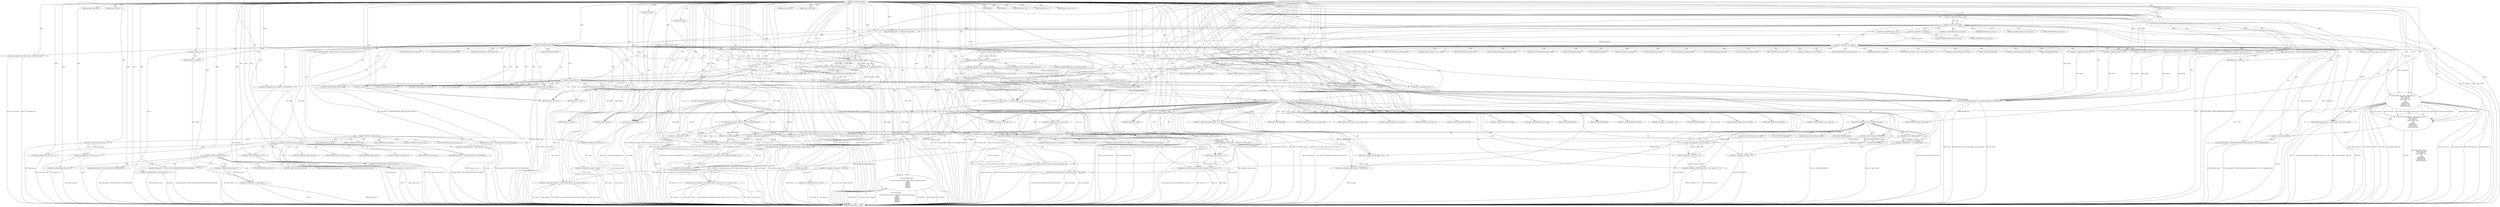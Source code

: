 digraph hostapd_notif_assoc {  
"1000118" [label = "(METHOD,hostapd_notif_assoc)" ]
"1000632" [label = "(METHOD_RETURN,int __cdecl)" ]
"1000119" [label = "(PARAM,hostapd_data *hapd)" ]
"1000120" [label = "(PARAM,const u8 *addr)" ]
"1000121" [label = "(PARAM,const u8 *req_ies)" ]
"1000122" [label = "(PARAM,size_t req_ies_len)" ]
"1000123" [label = "(PARAM,int reassoc)" ]
"1000142" [label = "(<operator>.assignment,hapda = hapd)" ]
"1000145" [label = "(<operator>.assignment,addra = addr)" ]
"1000148" [label = "(<operator>.assignment,req_iesa = req_ies)" ]
"1000151" [label = "(<operator>.assignment,req_ies_lena = req_ies_len)" ]
"1000154" [label = "(<operator>.assignment,reassoca = reassoc)" ]
"1000158" [label = "(<operator>.logicalNot,!addr)" ]
"1000161" [label = "(wpa_printf,wpa_printf(2, \"hostapd_notif_assoc: Skip event with no address\"))" ]
"1000164" [label = "(RETURN,return -1;,return -1;)" ]
"1000165" [label = "(<operator>.minus,-1)" ]
"1000167" [label = "(hostapd_logger,hostapd_logger(hapda, addra, 1u, 2, \"associated\"))" ]
"1000173" [label = "(ieee802_11_parse_elems,ieee802_11_parse_elems(req_iesa, req_ies_lena, &elems, 0))" ]
"1000184" [label = "(<operator>.assignment,ie = elems.wps_ie - 2)" ]
"1000186" [label = "(<operator>.subtraction,elems.wps_ie - 2)" ]
"1000191" [label = "(<operator>.assignment,ielen = elems.wps_ie_len + 2)" ]
"1000193" [label = "(<operator>.addition,elems.wps_ie_len + 2)" ]
"1000198" [label = "(wpa_printf,wpa_printf(2, \"STA included WPS IE in (Re)AssocReq\"))" ]
"1000207" [label = "(<operator>.assignment,ie = elems.rsn_ie - 2)" ]
"1000209" [label = "(<operator>.subtraction,elems.rsn_ie - 2)" ]
"1000214" [label = "(<operator>.assignment,ielen = elems.rsn_ie_len + 2)" ]
"1000216" [label = "(<operator>.addition,elems.rsn_ie_len + 2)" ]
"1000221" [label = "(wpa_printf,wpa_printf(2, \"STA included RSN IE in (Re)AssocReq\"))" ]
"1000230" [label = "(<operator>.assignment,ie = elems.wpa_ie - 2)" ]
"1000232" [label = "(<operator>.subtraction,elems.wpa_ie - 2)" ]
"1000237" [label = "(<operator>.assignment,ielen = elems.wpa_ie_len + 2)" ]
"1000239" [label = "(<operator>.addition,elems.wpa_ie_len + 2)" ]
"1000244" [label = "(wpa_printf,wpa_printf(2, \"STA included WPA IE in (Re)AssocReq\"))" ]
"1000249" [label = "(IDENTIFIER,L,)" ]
"1000250" [label = "(IDENTIFIER,L,)" ]
"1000251" [label = "(wpa_printf,wpa_printf(2, \"STA did not include WPS/RSN/WPA IE in (Re)AssocReq\"))" ]
"1000254" [label = "(<operator>.assignment,sta = ap_get_sta(hapda, addra))" ]
"1000256" [label = "(ap_get_sta,ap_get_sta(hapda, addra))" ]
"1000260" [label = "(IDENTIFIER,sta,if ( sta ))" ]
"1000262" [label = "(CFXTristimulus2lms,CFXTristimulus2lms(hapda, sta))" ]
"1000265" [label = "(accounting_sta_stop,accounting_sta_stop(hapda, sta))" ]
"1000268" [label = "(<operator>.assignment,sta->timeout_next = STA_NULLFUNC)" ]
"1000275" [label = "(<operator>.assignment,sta = ap_sta_add(hapda, addra))" ]
"1000277" [label = "(ap_sta_add,ap_sta_add(hapda, addra))" ]
"1000281" [label = "(<operator>.logicalNot,!sta)" ]
"1000284" [label = "(hostapd_drv_sta_disassoc,hostapd_drv_sta_disassoc(hapda, addra, 5))" ]
"1000288" [label = "(RETURN,return -1;,return -1;)" ]
"1000289" [label = "(<operator>.minus,-1)" ]
"1000291" [label = "(<operators>.assignmentAnd,sta->flags &= 0xFFFECFFF)" ]
"1000297" [label = "(wpa_printf,wpa_printf(\n      3,\n      \"STA %02x:%02x:%02x:%02x:%02x:%02x not allowed to connect\",\n      *addra,\n      addra[1],\n      addra[2],\n      addra[3],\n      addra[4],\n      addra[5]))" ]
"1000317" [label = "(<operator>.assignment,reason = 1)" ]
"1000321" [label = "(hostapd_drv_sta_disassoc,hostapd_drv_sta_disassoc(hapda, sta->addr, reason))" ]
"1000327" [label = "(ap_free_sta,ap_free_sta(hapda, sta))" ]
"1000330" [label = "(RETURN,return -1;,return -1;)" ]
"1000331" [label = "(<operator>.minus,-1)" ]
"1000333" [label = "(mbo_ap_check_sta_assoc,mbo_ap_check_sta_assoc(hapda, sta, &elems))" ]
"1000338" [label = "(ap_copy_sta_supp_op_classes,ap_copy_sta_supp_op_classes(sta, elems.supp_op_classes, elems.supp_op_classes_len))" ]
"1000354" [label = "(<operator>.logicalOr,!ie || !ielen)" ]
"1000355" [label = "(<operator>.logicalNot,!ie)" ]
"1000357" [label = "(<operator>.logicalNot,!ielen)" ]
"1000360" [label = "(wpa_printf,wpa_printf(2, \"No WPA/RSN IE from STA\"))" ]
"1000363" [label = "(<operator>.assignment,reason = 13)" ]
"1000368" [label = "(<operator>.logicalNot,!sta->wpa_sm)" ]
"1000373" [label = "(<operator>.assignment,sta->wpa_sm = v5)" ]
"1000379" [label = "(<operator>.logicalNot,!sta->wpa_sm)" ]
"1000384" [label = "(wpa_printf,wpa_printf(5, \"Failed to initialize WPA state machine\"))" ]
"1000387" [label = "(RETURN,return -1;,return -1;)" ]
"1000388" [label = "(<operator>.minus,-1)" ]
"1000390" [label = "(<operator>.assignment,res = wpa_validate_wpa_ie(\n            hapda->wpa_auth,\n            sta->wpa_sm,\n            hapda->iface->freq,\n            ie,\n            ielen,\n            elems.mdie,\n            elems.mdie_len,\n            elems.owe_dh,\n            elems.owe_dh_len))" ]
"1000392" [label = "(wpa_validate_wpa_ie,wpa_validate_wpa_ie(\n            hapda->wpa_auth,\n            sta->wpa_sm,\n            hapda->iface->freq,\n            ie,\n            ielen,\n            elems.mdie,\n            elems.mdie_len,\n            elems.owe_dh,\n            elems.owe_dh_len))" ]
"1000419" [label = "(IDENTIFIER,res,if ( res ))" ]
"1000421" [label = "(wpa_printf,wpa_printf(2, \"WPA/RSN information element rejected? (res %u)\", (unsigned int)res))" ]
"1000424" [label = "(<operator>.cast,(unsigned int)res)" ]
"1000427" [label = "(wpa_hexdump,wpa_hexdump(2, (const unsigned __int8 *)\"IE\", ie, ielen))" ]
"1000429" [label = "(<operator>.cast,(const unsigned __int8 *)\"IE\")" ]
"1000435" [label = "(IDENTIFIER,res,switch ( res ))" ]
"1000438" [label = "(<operator>.assignment,reason = 18)" ]
"1000443" [label = "(<operator>.assignment,reason = 19)" ]
"1000448" [label = "(<operator>.assignment,reason = 20)" ]
"1000453" [label = "(<operator>.assignment,reason = 13)" ]
"1000458" [label = "(<operator>.assignment,reason = 24)" ]
"1000463" [label = "(<operator>.assignment,reason = 13)" ]
"1000469" [label = "(<operator>.logicalAnd,(sta->flags & 0x402) == 1026 && !sta->sa_query_timed_out && sta->sa_query_count > 0)" ]
"1000470" [label = "(<operator>.equals,(sta->flags & 0x402) == 1026)" ]
"1000471" [label = "(<operator>.and,sta->flags & 0x402)" ]
"1000477" [label = "(<operator>.logicalAnd,!sta->sa_query_timed_out && sta->sa_query_count > 0)" ]
"1000478" [label = "(<operator>.logicalNot,!sta->sa_query_timed_out)" ]
"1000482" [label = "(<operator>.greaterThan,sta->sa_query_count > 0)" ]
"1000487" [label = "(ap_check_sa_query_timeout,ap_check_sa_query_timeout(hapda, sta))" ]
"1000491" [label = "(<operator>.logicalAnd,(sta->flags & 0x402) == 1026 && !sta->sa_query_timed_out && sta->auth_alg != 2)" ]
"1000492" [label = "(<operator>.equals,(sta->flags & 0x402) == 1026)" ]
"1000493" [label = "(<operator>.and,sta->flags & 0x402)" ]
"1000499" [label = "(<operator>.logicalAnd,!sta->sa_query_timed_out && sta->auth_alg != 2)" ]
"1000500" [label = "(<operator>.logicalNot,!sta->sa_query_timed_out)" ]
"1000504" [label = "(<operator>.notEquals,sta->auth_alg != 2)" ]
"1000511" [label = "(<operator>.logicalNot,!sta->sa_query_count)" ]
"1000515" [label = "(xdr_ypbind_resptype_0,xdr_ypbind_resptype_0((XDR *)hapda, (ypbind_resptype *)sta))" ]
"1000516" [label = "(<operator>.cast,(XDR *)hapda)" ]
"1000519" [label = "(<operator>.cast,(ypbind_resptype *)sta)" ]
"1000522" [label = "(<operator>.assignment,reason_2 = hostapd_eid_assoc_comeback_time(hapda, sta, v11))" ]
"1000524" [label = "(hostapd_eid_assoc_comeback_time,hostapd_eid_assoc_comeback_time(hapda, sta, v11))" ]
"1000528" [label = "(hostapd_sta_assoc,hostapd_sta_assoc(hapda, addra, reassoca, 0x1Eu, v11, reason_2 - v11))" ]
"1000534" [label = "(<operator>.subtraction,reason_2 - v11)" ]
"1000537" [label = "(RETURN,return 0;,return 0;)" ]
"1000538" [label = "(LITERAL,0,return 0;)" ]
"1000540" [label = "(wpa_auth_uses_mfp,wpa_auth_uses_mfp(sta->wpa_sm))" ]
"1000545" [label = "(<operator>.assignment,v6 = sta)" ]
"1000548" [label = "(<operator>.assignment,v7 = sta->flags | 0x400)" ]
"1000550" [label = "(<operator>.or,sta->flags | 0x400)" ]
"1000557" [label = "(<operator>.assignment,v6 = sta)" ]
"1000560" [label = "(<operator>.assignment,v7 = sta->flags & 0xFFFFFBFF)" ]
"1000562" [label = "(<operator>.and,sta->flags & 0xFFFFFBFF)" ]
"1000567" [label = "(<operator>.assignment,v6->flags = v7)" ]
"1000572" [label = "(<operator>.assignment,LOBYTE(new_assoc) = (sta->flags & 2) == 0)" ]
"1000573" [label = "(LOBYTE,LOBYTE(new_assoc))" ]
"1000575" [label = "(<operator>.equals,(sta->flags & 2) == 0)" ]
"1000576" [label = "(<operator>.and,sta->flags & 2)" ]
"1000582" [label = "(<operator>.assignment,new_assoc = (unsigned __int8)new_assoc)" ]
"1000584" [label = "(<operator>.cast,(unsigned __int8)new_assoc)" ]
"1000587" [label = "(<operators>.assignmentOr,sta->flags |= 3u)" ]
"1000592" [label = "(<operators>.assignmentAnd,sta->flags &= 0xFFF7FFFF)" ]
"1000597" [label = "(hostapd_set_sta_flags,hostapd_set_sta_flags(hapda, sta))" ]
"1000601" [label = "(<operator>.logicalAnd,reassoca && sta->auth_alg == 2)" ]
"1000603" [label = "(<operator>.equals,sta->auth_alg == 2)" ]
"1000608" [label = "(wpa_auth_sm_event,wpa_auth_sm_event(sta->wpa_sm, WPA_ASSOC_FT))" ]
"1000614" [label = "(wpa_auth_sm_event,wpa_auth_sm_event(sta->wpa_sm, WPA_ASSOC))" ]
"1000619" [label = "(hostapd_new_assoc_sta,hostapd_new_assoc_sta(hapda, sta, new_assoc == 0))" ]
"1000622" [label = "(<operator>.equals,new_assoc == 0)" ]
"1000625" [label = "(ieee802_1x_notify_port_enabled,ieee802_1x_notify_port_enabled(sta->eapol_sm, 1))" ]
"1000630" [label = "(RETURN,return 0;,return 0;)" ]
"1000631" [label = "(LITERAL,0,return 0;)" ]
"1000176" [label = "(<operator>.addressOf,&elems)" ]
"1000180" [label = "(<operator>.fieldAccess,elems.wps_ie)" ]
"1000182" [label = "(FIELD_IDENTIFIER,wps_ie,wps_ie)" ]
"1000187" [label = "(<operator>.fieldAccess,elems.wps_ie)" ]
"1000189" [label = "(FIELD_IDENTIFIER,wps_ie,wps_ie)" ]
"1000194" [label = "(<operator>.fieldAccess,elems.wps_ie_len)" ]
"1000196" [label = "(FIELD_IDENTIFIER,wps_ie_len,wps_ie_len)" ]
"1000203" [label = "(<operator>.fieldAccess,elems.rsn_ie)" ]
"1000205" [label = "(FIELD_IDENTIFIER,rsn_ie,rsn_ie)" ]
"1000210" [label = "(<operator>.fieldAccess,elems.rsn_ie)" ]
"1000212" [label = "(FIELD_IDENTIFIER,rsn_ie,rsn_ie)" ]
"1000217" [label = "(<operator>.fieldAccess,elems.rsn_ie_len)" ]
"1000219" [label = "(FIELD_IDENTIFIER,rsn_ie_len,rsn_ie_len)" ]
"1000226" [label = "(<operator>.fieldAccess,elems.wpa_ie)" ]
"1000228" [label = "(FIELD_IDENTIFIER,wpa_ie,wpa_ie)" ]
"1000233" [label = "(<operator>.fieldAccess,elems.wpa_ie)" ]
"1000235" [label = "(FIELD_IDENTIFIER,wpa_ie,wpa_ie)" ]
"1000240" [label = "(<operator>.fieldAccess,elems.wpa_ie_len)" ]
"1000242" [label = "(FIELD_IDENTIFIER,wpa_ie_len,wpa_ie_len)" ]
"1000269" [label = "(<operator>.indirectFieldAccess,sta->timeout_next)" ]
"1000271" [label = "(FIELD_IDENTIFIER,timeout_next,timeout_next)" ]
"1000292" [label = "(<operator>.indirectFieldAccess,sta->flags)" ]
"1000294" [label = "(FIELD_IDENTIFIER,flags,flags)" ]
"1000300" [label = "(<operator>.indirection,*addra)" ]
"1000302" [label = "(<operator>.indirectIndexAccess,addra[1])" ]
"1000305" [label = "(<operator>.indirectIndexAccess,addra[2])" ]
"1000308" [label = "(<operator>.indirectIndexAccess,addra[3])" ]
"1000311" [label = "(<operator>.indirectIndexAccess,addra[4])" ]
"1000314" [label = "(<operator>.indirectIndexAccess,addra[5])" ]
"1000323" [label = "(<operator>.indirectFieldAccess,sta->addr)" ]
"1000325" [label = "(FIELD_IDENTIFIER,addr,addr)" ]
"1000347" [label = "(<operator>.indirectFieldAccess,hapda->conf->wpa)" ]
"1000369" [label = "(<operator>.indirectFieldAccess,sta->wpa_sm)" ]
"1000371" [label = "(FIELD_IDENTIFIER,wpa_sm,wpa_sm)" ]
"1000374" [label = "(<operator>.indirectFieldAccess,sta->wpa_sm)" ]
"1000376" [label = "(FIELD_IDENTIFIER,wpa_sm,wpa_sm)" ]
"1000380" [label = "(<operator>.indirectFieldAccess,sta->wpa_sm)" ]
"1000382" [label = "(FIELD_IDENTIFIER,wpa_sm,wpa_sm)" ]
"1000393" [label = "(<operator>.indirectFieldAccess,hapda->wpa_auth)" ]
"1000395" [label = "(FIELD_IDENTIFIER,wpa_auth,wpa_auth)" ]
"1000396" [label = "(<operator>.indirectFieldAccess,sta->wpa_sm)" ]
"1000398" [label = "(FIELD_IDENTIFIER,wpa_sm,wpa_sm)" ]
"1000399" [label = "(<operator>.indirectFieldAccess,hapda->iface->freq)" ]
"1000400" [label = "(<operator>.indirectFieldAccess,hapda->iface)" ]
"1000402" [label = "(FIELD_IDENTIFIER,iface,iface)" ]
"1000403" [label = "(FIELD_IDENTIFIER,freq,freq)" ]
"1000406" [label = "(<operator>.fieldAccess,elems.mdie)" ]
"1000408" [label = "(FIELD_IDENTIFIER,mdie,mdie)" ]
"1000409" [label = "(<operator>.fieldAccess,elems.mdie_len)" ]
"1000411" [label = "(FIELD_IDENTIFIER,mdie_len,mdie_len)" ]
"1000412" [label = "(<operator>.fieldAccess,elems.owe_dh)" ]
"1000414" [label = "(FIELD_IDENTIFIER,owe_dh,owe_dh)" ]
"1000415" [label = "(<operator>.fieldAccess,elems.owe_dh_len)" ]
"1000417" [label = "(FIELD_IDENTIFIER,owe_dh_len,owe_dh_len)" ]
"1000425" [label = "(UNKNOWN,unsigned int,unsigned int)" ]
"1000430" [label = "(UNKNOWN,const unsigned __int8 *,const unsigned __int8 *)" ]
"1000472" [label = "(<operator>.indirectFieldAccess,sta->flags)" ]
"1000474" [label = "(FIELD_IDENTIFIER,flags,flags)" ]
"1000479" [label = "(<operator>.indirectFieldAccess,sta->sa_query_timed_out)" ]
"1000481" [label = "(FIELD_IDENTIFIER,sa_query_timed_out,sa_query_timed_out)" ]
"1000483" [label = "(<operator>.indirectFieldAccess,sta->sa_query_count)" ]
"1000485" [label = "(FIELD_IDENTIFIER,sa_query_count,sa_query_count)" ]
"1000494" [label = "(<operator>.indirectFieldAccess,sta->flags)" ]
"1000496" [label = "(FIELD_IDENTIFIER,flags,flags)" ]
"1000501" [label = "(<operator>.indirectFieldAccess,sta->sa_query_timed_out)" ]
"1000503" [label = "(FIELD_IDENTIFIER,sa_query_timed_out,sa_query_timed_out)" ]
"1000505" [label = "(<operator>.indirectFieldAccess,sta->auth_alg)" ]
"1000507" [label = "(FIELD_IDENTIFIER,auth_alg,auth_alg)" ]
"1000512" [label = "(<operator>.indirectFieldAccess,sta->sa_query_count)" ]
"1000514" [label = "(FIELD_IDENTIFIER,sa_query_count,sa_query_count)" ]
"1000517" [label = "(UNKNOWN,XDR *,XDR *)" ]
"1000520" [label = "(UNKNOWN,ypbind_resptype *,ypbind_resptype *)" ]
"1000541" [label = "(<operator>.indirectFieldAccess,sta->wpa_sm)" ]
"1000543" [label = "(FIELD_IDENTIFIER,wpa_sm,wpa_sm)" ]
"1000551" [label = "(<operator>.indirectFieldAccess,sta->flags)" ]
"1000553" [label = "(FIELD_IDENTIFIER,flags,flags)" ]
"1000563" [label = "(<operator>.indirectFieldAccess,sta->flags)" ]
"1000565" [label = "(FIELD_IDENTIFIER,flags,flags)" ]
"1000568" [label = "(<operator>.indirectFieldAccess,v6->flags)" ]
"1000570" [label = "(FIELD_IDENTIFIER,flags,flags)" ]
"1000577" [label = "(<operator>.indirectFieldAccess,sta->flags)" ]
"1000579" [label = "(FIELD_IDENTIFIER,flags,flags)" ]
"1000585" [label = "(UNKNOWN,unsigned __int8,unsigned __int8)" ]
"1000588" [label = "(<operator>.indirectFieldAccess,sta->flags)" ]
"1000590" [label = "(FIELD_IDENTIFIER,flags,flags)" ]
"1000593" [label = "(<operator>.indirectFieldAccess,sta->flags)" ]
"1000595" [label = "(FIELD_IDENTIFIER,flags,flags)" ]
"1000604" [label = "(<operator>.indirectFieldAccess,sta->auth_alg)" ]
"1000606" [label = "(FIELD_IDENTIFIER,auth_alg,auth_alg)" ]
"1000609" [label = "(<operator>.indirectFieldAccess,sta->wpa_sm)" ]
"1000611" [label = "(FIELD_IDENTIFIER,wpa_sm,wpa_sm)" ]
"1000615" [label = "(<operator>.indirectFieldAccess,sta->wpa_sm)" ]
"1000617" [label = "(FIELD_IDENTIFIER,wpa_sm,wpa_sm)" ]
"1000626" [label = "(<operator>.indirectFieldAccess,sta->eapol_sm)" ]
"1000628" [label = "(FIELD_IDENTIFIER,eapol_sm,eapol_sm)" ]
  "1000528" -> "1000632"  [ label = "DDG: reason_2 - v11"] 
  "1000327" -> "1000632"  [ label = "DDG: ap_free_sta(hapda, sta)"] 
  "1000167" -> "1000632"  [ label = "DDG: hostapd_logger(hapda, addra, 1u, 2, \"associated\")"] 
  "1000528" -> "1000632"  [ label = "DDG: addra"] 
  "1000289" -> "1000632"  [ label = "DDG: -1"] 
  "1000142" -> "1000632"  [ label = "DDG: hapd"] 
  "1000161" -> "1000632"  [ label = "DDG: wpa_printf(2, \"hostapd_notif_assoc: Skip event with no address\")"] 
  "1000469" -> "1000632"  [ label = "DDG: (sta->flags & 0x402) == 1026 && !sta->sa_query_timed_out && sta->sa_query_count > 0"] 
  "1000142" -> "1000632"  [ label = "DDG: hapda"] 
  "1000469" -> "1000632"  [ label = "DDG: !sta->sa_query_timed_out && sta->sa_query_count > 0"] 
  "1000193" -> "1000632"  [ label = "DDG: elems.wps_ie_len"] 
  "1000528" -> "1000632"  [ label = "DDG: v11"] 
  "1000421" -> "1000632"  [ label = "DDG: (unsigned int)res"] 
  "1000614" -> "1000632"  [ label = "DDG: WPA_ASSOC"] 
  "1000614" -> "1000632"  [ label = "DDG: sta->wpa_sm"] 
  "1000567" -> "1000632"  [ label = "DDG: v7"] 
  "1000582" -> "1000632"  [ label = "DDG: (unsigned __int8)new_assoc"] 
  "1000522" -> "1000632"  [ label = "DDG: hostapd_eid_assoc_comeback_time(hapda, sta, v11)"] 
  "1000499" -> "1000632"  [ label = "DDG: !sta->sa_query_timed_out"] 
  "1000477" -> "1000632"  [ label = "DDG: !sta->sa_query_timed_out"] 
  "1000244" -> "1000632"  [ label = "DDG: wpa_printf(2, \"STA included WPA IE in (Re)AssocReq\")"] 
  "1000237" -> "1000632"  [ label = "DDG: elems.wpa_ie_len + 2"] 
  "1000511" -> "1000632"  [ label = "DDG: sta->sa_query_count"] 
  "1000515" -> "1000632"  [ label = "DDG: xdr_ypbind_resptype_0((XDR *)hapda, (ypbind_resptype *)sta)"] 
  "1000173" -> "1000632"  [ label = "DDG: req_iesa"] 
  "1000321" -> "1000632"  [ label = "DDG: hostapd_drv_sta_disassoc(hapda, sta->addr, reason)"] 
  "1000268" -> "1000632"  [ label = "DDG: sta->timeout_next"] 
  "1000232" -> "1000632"  [ label = "DDG: elems.wpa_ie"] 
  "1000601" -> "1000632"  [ label = "DDG: reassoca"] 
  "1000265" -> "1000632"  [ label = "DDG: accounting_sta_stop(hapda, sta)"] 
  "1000297" -> "1000632"  [ label = "DDG: addra[3]"] 
  "1000256" -> "1000632"  [ label = "DDG: addra"] 
  "1000392" -> "1000632"  [ label = "DDG: elems.owe_dh_len"] 
  "1000504" -> "1000632"  [ label = "DDG: sta->auth_alg"] 
  "1000333" -> "1000632"  [ label = "DDG: hapda"] 
  "1000540" -> "1000632"  [ label = "DDG: wpa_auth_uses_mfp(sta->wpa_sm)"] 
  "1000321" -> "1000632"  [ label = "DDG: sta->addr"] 
  "1000216" -> "1000632"  [ label = "DDG: elems.rsn_ie_len"] 
  "1000392" -> "1000632"  [ label = "DDG: hapda->wpa_auth"] 
  "1000390" -> "1000632"  [ label = "DDG: wpa_validate_wpa_ie(\n            hapda->wpa_auth,\n            sta->wpa_sm,\n            hapda->iface->freq,\n            ie,\n            ielen,\n            elems.mdie,\n            elems.mdie_len,\n            elems.owe_dh,\n            elems.owe_dh_len)"] 
  "1000427" -> "1000632"  [ label = "DDG: ielen"] 
  "1000572" -> "1000632"  [ label = "DDG: LOBYTE(new_assoc)"] 
  "1000597" -> "1000632"  [ label = "DDG: hostapd_set_sta_flags(hapda, sta)"] 
  "1000477" -> "1000632"  [ label = "DDG: sta->sa_query_count > 0"] 
  "1000221" -> "1000632"  [ label = "DDG: wpa_printf(2, \"STA included RSN IE in (Re)AssocReq\")"] 
  "1000392" -> "1000632"  [ label = "DDG: elems.mdie"] 
  "1000379" -> "1000632"  [ label = "DDG: sta->wpa_sm"] 
  "1000151" -> "1000632"  [ label = "DDG: req_ies_lena"] 
  "1000254" -> "1000632"  [ label = "DDG: ap_get_sta(hapda, addra)"] 
  "1000482" -> "1000632"  [ label = "DDG: sta->sa_query_count"] 
  "1000354" -> "1000632"  [ label = "DDG: !ie"] 
  "1000355" -> "1000632"  [ label = "DDG: ie"] 
  "1000268" -> "1000632"  [ label = "DDG: STA_NULLFUNC"] 
  "1000384" -> "1000632"  [ label = "DDG: wpa_printf(5, \"Failed to initialize WPA state machine\")"] 
  "1000545" -> "1000632"  [ label = "DDG: v6"] 
  "1000500" -> "1000632"  [ label = "DDG: sta->sa_query_timed_out"] 
  "1000390" -> "1000632"  [ label = "DDG: res"] 
  "1000619" -> "1000632"  [ label = "DDG: hostapd_new_assoc_sta(hapda, sta, new_assoc == 0)"] 
  "1000487" -> "1000632"  [ label = "DDG: ap_check_sa_query_timeout(hapda, sta)"] 
  "1000151" -> "1000632"  [ label = "DDG: req_ies_len"] 
  "1000608" -> "1000632"  [ label = "DDG: wpa_auth_sm_event(sta->wpa_sm, WPA_ASSOC_FT)"] 
  "1000297" -> "1000632"  [ label = "DDG: addra[1]"] 
  "1000557" -> "1000632"  [ label = "DDG: v6"] 
  "1000291" -> "1000632"  [ label = "DDG: sta->flags"] 
  "1000424" -> "1000632"  [ label = "DDG: res"] 
  "1000148" -> "1000632"  [ label = "DDG: req_ies"] 
  "1000625" -> "1000632"  [ label = "DDG: ieee802_1x_notify_port_enabled(sta->eapol_sm, 1)"] 
  "1000148" -> "1000632"  [ label = "DDG: req_iesa"] 
  "1000601" -> "1000632"  [ label = "DDG: sta->auth_alg == 2"] 
  "1000575" -> "1000632"  [ label = "DDG: sta->flags & 2"] 
  "1000154" -> "1000632"  [ label = "DDG: reassoca"] 
  "1000281" -> "1000632"  [ label = "DDG: sta"] 
  "1000158" -> "1000632"  [ label = "DDG: !addr"] 
  "1000625" -> "1000632"  [ label = "DDG: sta->eapol_sm"] 
  "1000528" -> "1000632"  [ label = "DDG: hostapd_sta_assoc(hapda, addra, reassoca, 0x1Eu, v11, reason_2 - v11)"] 
  "1000214" -> "1000632"  [ label = "DDG: ielen"] 
  "1000275" -> "1000632"  [ label = "DDG: ap_sta_add(hapda, addra)"] 
  "1000524" -> "1000632"  [ label = "DDG: sta"] 
  "1000601" -> "1000632"  [ label = "DDG: reassoca && sta->auth_alg == 2"] 
  "1000560" -> "1000632"  [ label = "DDG: sta->flags & 0xFFFFFBFF"] 
  "1000158" -> "1000632"  [ label = "DDG: addr"] 
  "1000230" -> "1000632"  [ label = "DDG: elems.wpa_ie - 2"] 
  "1000184" -> "1000632"  [ label = "DDG: ie"] 
  "1000515" -> "1000632"  [ label = "DDG: (XDR *)hapda"] 
  "1000191" -> "1000632"  [ label = "DDG: elems.wps_ie_len + 2"] 
  "1000277" -> "1000632"  [ label = "DDG: addra"] 
  "1000572" -> "1000632"  [ label = "DDG: (sta->flags & 2) == 0"] 
  "1000297" -> "1000632"  [ label = "DDG: addra[5]"] 
  "1000608" -> "1000632"  [ label = "DDG: WPA_ASSOC_FT"] 
  "1000379" -> "1000632"  [ label = "DDG: !sta->wpa_sm"] 
  "1000491" -> "1000632"  [ label = "DDG: !sta->sa_query_timed_out && sta->auth_alg != 2"] 
  "1000338" -> "1000632"  [ label = "DDG: elems.supp_op_classes_len"] 
  "1000491" -> "1000632"  [ label = "DDG: (sta->flags & 0x402) == 1026"] 
  "1000284" -> "1000632"  [ label = "DDG: addra"] 
  "1000592" -> "1000632"  [ label = "DDG: sta->flags"] 
  "1000198" -> "1000632"  [ label = "DDG: wpa_printf(2, \"STA included WPS IE in (Re)AssocReq\")"] 
  "1000230" -> "1000632"  [ label = "DDG: ie"] 
  "1000297" -> "1000632"  [ label = "DDG: addra[4]"] 
  "1000534" -> "1000632"  [ label = "DDG: reason_2"] 
  "1000207" -> "1000632"  [ label = "DDG: elems.rsn_ie - 2"] 
  "1000207" -> "1000632"  [ label = "DDG: ie"] 
  "1000281" -> "1000632"  [ label = "DDG: !sta"] 
  "1000388" -> "1000632"  [ label = "DDG: -1"] 
  "1000515" -> "1000632"  [ label = "DDG: (ypbind_resptype *)sta"] 
  "1000392" -> "1000632"  [ label = "DDG: ie"] 
  "1000478" -> "1000632"  [ label = "DDG: sta->sa_query_timed_out"] 
  "1000491" -> "1000632"  [ label = "DDG: (sta->flags & 0x402) == 1026 && !sta->sa_query_timed_out && sta->auth_alg != 2"] 
  "1000191" -> "1000632"  [ label = "DDG: ielen"] 
  "1000499" -> "1000632"  [ label = "DDG: sta->auth_alg != 2"] 
  "1000567" -> "1000632"  [ label = "DDG: v6->flags"] 
  "1000154" -> "1000632"  [ label = "DDG: reassoc"] 
  "1000528" -> "1000632"  [ label = "DDG: hapda"] 
  "1000327" -> "1000632"  [ label = "DDG: hapda"] 
  "1000333" -> "1000632"  [ label = "DDG: &elems"] 
  "1000622" -> "1000632"  [ label = "DDG: new_assoc"] 
  "1000297" -> "1000632"  [ label = "DDG: *addra"] 
  "1000619" -> "1000632"  [ label = "DDG: new_assoc == 0"] 
  "1000619" -> "1000632"  [ label = "DDG: sta"] 
  "1000186" -> "1000632"  [ label = "DDG: elems.wps_ie"] 
  "1000327" -> "1000632"  [ label = "DDG: sta"] 
  "1000373" -> "1000632"  [ label = "DDG: v5"] 
  "1000173" -> "1000632"  [ label = "DDG: &elems"] 
  "1000427" -> "1000632"  [ label = "DDG: ie"] 
  "1000392" -> "1000632"  [ label = "DDG: sta->wpa_sm"] 
  "1000614" -> "1000632"  [ label = "DDG: wpa_auth_sm_event(sta->wpa_sm, WPA_ASSOC)"] 
  "1000338" -> "1000632"  [ label = "DDG: sta"] 
  "1000493" -> "1000632"  [ label = "DDG: sta->flags"] 
  "1000492" -> "1000632"  [ label = "DDG: sta->flags & 0x402"] 
  "1000354" -> "1000632"  [ label = "DDG: !ie || !ielen"] 
  "1000392" -> "1000632"  [ label = "DDG: elems.mdie_len"] 
  "1000392" -> "1000632"  [ label = "DDG: elems.owe_dh"] 
  "1000214" -> "1000632"  [ label = "DDG: elems.rsn_ie_len + 2"] 
  "1000354" -> "1000632"  [ label = "DDG: !ielen"] 
  "1000209" -> "1000632"  [ label = "DDG: elems.rsn_ie"] 
  "1000284" -> "1000632"  [ label = "DDG: hostapd_drv_sta_disassoc(hapda, addra, 5)"] 
  "1000237" -> "1000632"  [ label = "DDG: ielen"] 
  "1000297" -> "1000632"  [ label = "DDG: addra[2]"] 
  "1000173" -> "1000632"  [ label = "DDG: ieee802_11_parse_elems(req_iesa, req_ies_lena, &elems, 0)"] 
  "1000511" -> "1000632"  [ label = "DDG: !sta->sa_query_count"] 
  "1000392" -> "1000632"  [ label = "DDG: ielen"] 
  "1000392" -> "1000632"  [ label = "DDG: hapda->iface->freq"] 
  "1000338" -> "1000632"  [ label = "DDG: elems.supp_op_classes"] 
  "1000421" -> "1000632"  [ label = "DDG: wpa_printf(2, \"WPA/RSN information element rejected? (res %u)\", (unsigned int)res)"] 
  "1000603" -> "1000632"  [ label = "DDG: sta->auth_alg"] 
  "1000528" -> "1000632"  [ label = "DDG: reassoca"] 
  "1000608" -> "1000632"  [ label = "DDG: sta->wpa_sm"] 
  "1000321" -> "1000632"  [ label = "DDG: reason"] 
  "1000297" -> "1000632"  [ label = "DDG: wpa_printf(\n      3,\n      \"STA %02x:%02x:%02x:%02x:%02x:%02x not allowed to connect\",\n      *addra,\n      addra[1],\n      addra[2],\n      addra[3],\n      addra[4],\n      addra[5])"] 
  "1000173" -> "1000632"  [ label = "DDG: req_ies_lena"] 
  "1000262" -> "1000632"  [ label = "DDG: CFXTristimulus2lms(hapda, sta)"] 
  "1000145" -> "1000632"  [ label = "DDG: addra"] 
  "1000239" -> "1000632"  [ label = "DDG: elems.wpa_ie_len"] 
  "1000338" -> "1000632"  [ label = "DDG: ap_copy_sta_supp_op_classes(sta, elems.supp_op_classes, elems.supp_op_classes_len)"] 
  "1000123" -> "1000632"  [ label = "DDG: reassoc"] 
  "1000165" -> "1000632"  [ label = "DDG: -1"] 
  "1000284" -> "1000632"  [ label = "DDG: hapda"] 
  "1000184" -> "1000632"  [ label = "DDG: elems.wps_ie - 2"] 
  "1000357" -> "1000632"  [ label = "DDG: ielen"] 
  "1000427" -> "1000632"  [ label = "DDG: wpa_hexdump(2, (const unsigned __int8 *)\"IE\", ie, ielen)"] 
  "1000619" -> "1000632"  [ label = "DDG: hapda"] 
  "1000427" -> "1000632"  [ label = "DDG: (const unsigned __int8 *)\"IE\""] 
  "1000251" -> "1000632"  [ label = "DDG: wpa_printf(2, \"STA did not include WPS/RSN/WPA IE in (Re)AssocReq\")"] 
  "1000548" -> "1000632"  [ label = "DDG: sta->flags | 0x400"] 
  "1000333" -> "1000632"  [ label = "DDG: mbo_ap_check_sta_assoc(hapda, sta, &elems)"] 
  "1000360" -> "1000632"  [ label = "DDG: wpa_printf(2, \"No WPA/RSN IE from STA\")"] 
  "1000331" -> "1000632"  [ label = "DDG: -1"] 
  "1000537" -> "1000632"  [ label = "DDG: <RET>"] 
  "1000288" -> "1000632"  [ label = "DDG: <RET>"] 
  "1000630" -> "1000632"  [ label = "DDG: <RET>"] 
  "1000387" -> "1000632"  [ label = "DDG: <RET>"] 
  "1000330" -> "1000632"  [ label = "DDG: <RET>"] 
  "1000164" -> "1000632"  [ label = "DDG: <RET>"] 
  "1000118" -> "1000119"  [ label = "DDG: "] 
  "1000118" -> "1000120"  [ label = "DDG: "] 
  "1000118" -> "1000121"  [ label = "DDG: "] 
  "1000118" -> "1000122"  [ label = "DDG: "] 
  "1000118" -> "1000123"  [ label = "DDG: "] 
  "1000118" -> "1000142"  [ label = "DDG: "] 
  "1000118" -> "1000145"  [ label = "DDG: "] 
  "1000118" -> "1000148"  [ label = "DDG: "] 
  "1000118" -> "1000151"  [ label = "DDG: "] 
  "1000123" -> "1000154"  [ label = "DDG: reassoc"] 
  "1000118" -> "1000154"  [ label = "DDG: "] 
  "1000118" -> "1000158"  [ label = "DDG: "] 
  "1000118" -> "1000161"  [ label = "DDG: "] 
  "1000165" -> "1000164"  [ label = "DDG: -1"] 
  "1000118" -> "1000165"  [ label = "DDG: "] 
  "1000142" -> "1000167"  [ label = "DDG: hapda"] 
  "1000118" -> "1000167"  [ label = "DDG: "] 
  "1000145" -> "1000167"  [ label = "DDG: addra"] 
  "1000148" -> "1000173"  [ label = "DDG: req_iesa"] 
  "1000118" -> "1000173"  [ label = "DDG: "] 
  "1000151" -> "1000173"  [ label = "DDG: req_ies_lena"] 
  "1000186" -> "1000184"  [ label = "DDG: elems.wps_ie"] 
  "1000186" -> "1000184"  [ label = "DDG: 2"] 
  "1000118" -> "1000184"  [ label = "DDG: "] 
  "1000118" -> "1000186"  [ label = "DDG: "] 
  "1000118" -> "1000191"  [ label = "DDG: "] 
  "1000118" -> "1000193"  [ label = "DDG: "] 
  "1000118" -> "1000198"  [ label = "DDG: "] 
  "1000209" -> "1000207"  [ label = "DDG: elems.rsn_ie"] 
  "1000209" -> "1000207"  [ label = "DDG: 2"] 
  "1000118" -> "1000207"  [ label = "DDG: "] 
  "1000118" -> "1000209"  [ label = "DDG: "] 
  "1000118" -> "1000214"  [ label = "DDG: "] 
  "1000118" -> "1000216"  [ label = "DDG: "] 
  "1000118" -> "1000221"  [ label = "DDG: "] 
  "1000232" -> "1000230"  [ label = "DDG: elems.wpa_ie"] 
  "1000232" -> "1000230"  [ label = "DDG: 2"] 
  "1000118" -> "1000230"  [ label = "DDG: "] 
  "1000118" -> "1000232"  [ label = "DDG: "] 
  "1000118" -> "1000237"  [ label = "DDG: "] 
  "1000118" -> "1000239"  [ label = "DDG: "] 
  "1000118" -> "1000244"  [ label = "DDG: "] 
  "1000118" -> "1000249"  [ label = "DDG: "] 
  "1000118" -> "1000250"  [ label = "DDG: "] 
  "1000118" -> "1000251"  [ label = "DDG: "] 
  "1000256" -> "1000254"  [ label = "DDG: hapda"] 
  "1000256" -> "1000254"  [ label = "DDG: addra"] 
  "1000118" -> "1000254"  [ label = "DDG: "] 
  "1000167" -> "1000256"  [ label = "DDG: hapda"] 
  "1000118" -> "1000256"  [ label = "DDG: "] 
  "1000167" -> "1000256"  [ label = "DDG: addra"] 
  "1000118" -> "1000260"  [ label = "DDG: "] 
  "1000256" -> "1000262"  [ label = "DDG: hapda"] 
  "1000118" -> "1000262"  [ label = "DDG: "] 
  "1000254" -> "1000262"  [ label = "DDG: sta"] 
  "1000262" -> "1000265"  [ label = "DDG: hapda"] 
  "1000118" -> "1000265"  [ label = "DDG: "] 
  "1000262" -> "1000265"  [ label = "DDG: sta"] 
  "1000118" -> "1000268"  [ label = "DDG: "] 
  "1000277" -> "1000275"  [ label = "DDG: hapda"] 
  "1000277" -> "1000275"  [ label = "DDG: addra"] 
  "1000118" -> "1000275"  [ label = "DDG: "] 
  "1000256" -> "1000277"  [ label = "DDG: hapda"] 
  "1000118" -> "1000277"  [ label = "DDG: "] 
  "1000256" -> "1000277"  [ label = "DDG: addra"] 
  "1000275" -> "1000281"  [ label = "DDG: sta"] 
  "1000118" -> "1000281"  [ label = "DDG: "] 
  "1000277" -> "1000284"  [ label = "DDG: hapda"] 
  "1000118" -> "1000284"  [ label = "DDG: "] 
  "1000277" -> "1000284"  [ label = "DDG: addra"] 
  "1000289" -> "1000288"  [ label = "DDG: -1"] 
  "1000118" -> "1000289"  [ label = "DDG: "] 
  "1000118" -> "1000291"  [ label = "DDG: "] 
  "1000118" -> "1000297"  [ label = "DDG: "] 
  "1000256" -> "1000297"  [ label = "DDG: addra"] 
  "1000277" -> "1000297"  [ label = "DDG: addra"] 
  "1000118" -> "1000317"  [ label = "DDG: "] 
  "1000333" -> "1000321"  [ label = "DDG: hapda"] 
  "1000265" -> "1000321"  [ label = "DDG: hapda"] 
  "1000277" -> "1000321"  [ label = "DDG: hapda"] 
  "1000118" -> "1000321"  [ label = "DDG: "] 
  "1000463" -> "1000321"  [ label = "DDG: reason"] 
  "1000443" -> "1000321"  [ label = "DDG: reason"] 
  "1000438" -> "1000321"  [ label = "DDG: reason"] 
  "1000363" -> "1000321"  [ label = "DDG: reason"] 
  "1000453" -> "1000321"  [ label = "DDG: reason"] 
  "1000448" -> "1000321"  [ label = "DDG: reason"] 
  "1000458" -> "1000321"  [ label = "DDG: reason"] 
  "1000317" -> "1000321"  [ label = "DDG: reason"] 
  "1000321" -> "1000327"  [ label = "DDG: hapda"] 
  "1000118" -> "1000327"  [ label = "DDG: "] 
  "1000265" -> "1000327"  [ label = "DDG: sta"] 
  "1000281" -> "1000327"  [ label = "DDG: sta"] 
  "1000338" -> "1000327"  [ label = "DDG: sta"] 
  "1000331" -> "1000330"  [ label = "DDG: -1"] 
  "1000118" -> "1000331"  [ label = "DDG: "] 
  "1000118" -> "1000333"  [ label = "DDG: "] 
  "1000333" -> "1000338"  [ label = "DDG: sta"] 
  "1000118" -> "1000338"  [ label = "DDG: "] 
  "1000355" -> "1000354"  [ label = "DDG: ie"] 
  "1000118" -> "1000355"  [ label = "DDG: "] 
  "1000357" -> "1000354"  [ label = "DDG: ielen"] 
  "1000118" -> "1000357"  [ label = "DDG: "] 
  "1000118" -> "1000360"  [ label = "DDG: "] 
  "1000118" -> "1000363"  [ label = "DDG: "] 
  "1000118" -> "1000373"  [ label = "DDG: "] 
  "1000373" -> "1000379"  [ label = "DDG: sta->wpa_sm"] 
  "1000368" -> "1000379"  [ label = "DDG: sta->wpa_sm"] 
  "1000118" -> "1000384"  [ label = "DDG: "] 
  "1000388" -> "1000387"  [ label = "DDG: -1"] 
  "1000118" -> "1000388"  [ label = "DDG: "] 
  "1000392" -> "1000390"  [ label = "DDG: ielen"] 
  "1000392" -> "1000390"  [ label = "DDG: elems.mdie_len"] 
  "1000392" -> "1000390"  [ label = "DDG: sta->wpa_sm"] 
  "1000392" -> "1000390"  [ label = "DDG: elems.mdie"] 
  "1000392" -> "1000390"  [ label = "DDG: hapda->wpa_auth"] 
  "1000392" -> "1000390"  [ label = "DDG: hapda->iface->freq"] 
  "1000392" -> "1000390"  [ label = "DDG: elems.owe_dh"] 
  "1000392" -> "1000390"  [ label = "DDG: elems.owe_dh_len"] 
  "1000392" -> "1000390"  [ label = "DDG: ie"] 
  "1000118" -> "1000390"  [ label = "DDG: "] 
  "1000379" -> "1000392"  [ label = "DDG: sta->wpa_sm"] 
  "1000355" -> "1000392"  [ label = "DDG: ie"] 
  "1000118" -> "1000392"  [ label = "DDG: "] 
  "1000357" -> "1000392"  [ label = "DDG: ielen"] 
  "1000118" -> "1000419"  [ label = "DDG: "] 
  "1000118" -> "1000421"  [ label = "DDG: "] 
  "1000424" -> "1000421"  [ label = "DDG: res"] 
  "1000390" -> "1000424"  [ label = "DDG: res"] 
  "1000118" -> "1000424"  [ label = "DDG: "] 
  "1000118" -> "1000427"  [ label = "DDG: "] 
  "1000429" -> "1000427"  [ label = "DDG: \"IE\""] 
  "1000118" -> "1000429"  [ label = "DDG: "] 
  "1000392" -> "1000427"  [ label = "DDG: ie"] 
  "1000392" -> "1000427"  [ label = "DDG: ielen"] 
  "1000118" -> "1000435"  [ label = "DDG: "] 
  "1000118" -> "1000438"  [ label = "DDG: "] 
  "1000118" -> "1000443"  [ label = "DDG: "] 
  "1000118" -> "1000448"  [ label = "DDG: "] 
  "1000118" -> "1000453"  [ label = "DDG: "] 
  "1000118" -> "1000458"  [ label = "DDG: "] 
  "1000118" -> "1000463"  [ label = "DDG: "] 
  "1000470" -> "1000469"  [ label = "DDG: sta->flags & 0x402"] 
  "1000470" -> "1000469"  [ label = "DDG: 1026"] 
  "1000471" -> "1000470"  [ label = "DDG: sta->flags"] 
  "1000471" -> "1000470"  [ label = "DDG: 0x402"] 
  "1000118" -> "1000471"  [ label = "DDG: "] 
  "1000118" -> "1000470"  [ label = "DDG: "] 
  "1000477" -> "1000469"  [ label = "DDG: !sta->sa_query_timed_out"] 
  "1000477" -> "1000469"  [ label = "DDG: sta->sa_query_count > 0"] 
  "1000478" -> "1000477"  [ label = "DDG: sta->sa_query_timed_out"] 
  "1000482" -> "1000477"  [ label = "DDG: sta->sa_query_count"] 
  "1000482" -> "1000477"  [ label = "DDG: 0"] 
  "1000118" -> "1000482"  [ label = "DDG: "] 
  "1000333" -> "1000487"  [ label = "DDG: hapda"] 
  "1000118" -> "1000487"  [ label = "DDG: "] 
  "1000338" -> "1000487"  [ label = "DDG: sta"] 
  "1000492" -> "1000491"  [ label = "DDG: sta->flags & 0x402"] 
  "1000492" -> "1000491"  [ label = "DDG: 1026"] 
  "1000493" -> "1000492"  [ label = "DDG: sta->flags"] 
  "1000493" -> "1000492"  [ label = "DDG: 0x402"] 
  "1000471" -> "1000493"  [ label = "DDG: sta->flags"] 
  "1000118" -> "1000493"  [ label = "DDG: "] 
  "1000118" -> "1000492"  [ label = "DDG: "] 
  "1000499" -> "1000491"  [ label = "DDG: !sta->sa_query_timed_out"] 
  "1000499" -> "1000491"  [ label = "DDG: sta->auth_alg != 2"] 
  "1000500" -> "1000499"  [ label = "DDG: sta->sa_query_timed_out"] 
  "1000478" -> "1000500"  [ label = "DDG: sta->sa_query_timed_out"] 
  "1000504" -> "1000499"  [ label = "DDG: sta->auth_alg"] 
  "1000504" -> "1000499"  [ label = "DDG: 2"] 
  "1000118" -> "1000504"  [ label = "DDG: "] 
  "1000482" -> "1000511"  [ label = "DDG: sta->sa_query_count"] 
  "1000516" -> "1000515"  [ label = "DDG: hapda"] 
  "1000487" -> "1000516"  [ label = "DDG: hapda"] 
  "1000333" -> "1000516"  [ label = "DDG: hapda"] 
  "1000118" -> "1000516"  [ label = "DDG: "] 
  "1000519" -> "1000515"  [ label = "DDG: sta"] 
  "1000487" -> "1000519"  [ label = "DDG: sta"] 
  "1000338" -> "1000519"  [ label = "DDG: sta"] 
  "1000118" -> "1000519"  [ label = "DDG: "] 
  "1000524" -> "1000522"  [ label = "DDG: hapda"] 
  "1000524" -> "1000522"  [ label = "DDG: sta"] 
  "1000524" -> "1000522"  [ label = "DDG: v11"] 
  "1000118" -> "1000522"  [ label = "DDG: "] 
  "1000516" -> "1000524"  [ label = "DDG: hapda"] 
  "1000487" -> "1000524"  [ label = "DDG: hapda"] 
  "1000333" -> "1000524"  [ label = "DDG: hapda"] 
  "1000118" -> "1000524"  [ label = "DDG: "] 
  "1000487" -> "1000524"  [ label = "DDG: sta"] 
  "1000338" -> "1000524"  [ label = "DDG: sta"] 
  "1000519" -> "1000524"  [ label = "DDG: sta"] 
  "1000524" -> "1000528"  [ label = "DDG: hapda"] 
  "1000118" -> "1000528"  [ label = "DDG: "] 
  "1000534" -> "1000528"  [ label = "DDG: v11"] 
  "1000534" -> "1000528"  [ label = "DDG: reason_2"] 
  "1000522" -> "1000534"  [ label = "DDG: reason_2"] 
  "1000118" -> "1000534"  [ label = "DDG: "] 
  "1000524" -> "1000534"  [ label = "DDG: v11"] 
  "1000538" -> "1000537"  [ label = "DDG: 0"] 
  "1000118" -> "1000537"  [ label = "DDG: "] 
  "1000118" -> "1000538"  [ label = "DDG: "] 
  "1000392" -> "1000540"  [ label = "DDG: sta->wpa_sm"] 
  "1000487" -> "1000545"  [ label = "DDG: sta"] 
  "1000338" -> "1000545"  [ label = "DDG: sta"] 
  "1000118" -> "1000545"  [ label = "DDG: "] 
  "1000550" -> "1000548"  [ label = "DDG: sta->flags"] 
  "1000550" -> "1000548"  [ label = "DDG: 0x400"] 
  "1000118" -> "1000548"  [ label = "DDG: "] 
  "1000493" -> "1000550"  [ label = "DDG: sta->flags"] 
  "1000118" -> "1000550"  [ label = "DDG: "] 
  "1000487" -> "1000557"  [ label = "DDG: sta"] 
  "1000338" -> "1000557"  [ label = "DDG: sta"] 
  "1000118" -> "1000557"  [ label = "DDG: "] 
  "1000562" -> "1000560"  [ label = "DDG: sta->flags"] 
  "1000562" -> "1000560"  [ label = "DDG: 0xFFFFFBFF"] 
  "1000118" -> "1000560"  [ label = "DDG: "] 
  "1000493" -> "1000562"  [ label = "DDG: sta->flags"] 
  "1000118" -> "1000562"  [ label = "DDG: "] 
  "1000548" -> "1000567"  [ label = "DDG: v7"] 
  "1000560" -> "1000567"  [ label = "DDG: v7"] 
  "1000118" -> "1000567"  [ label = "DDG: "] 
  "1000575" -> "1000572"  [ label = "DDG: sta->flags & 2"] 
  "1000575" -> "1000572"  [ label = "DDG: 0"] 
  "1000118" -> "1000573"  [ label = "DDG: "] 
  "1000576" -> "1000575"  [ label = "DDG: sta->flags"] 
  "1000576" -> "1000575"  [ label = "DDG: 2"] 
  "1000550" -> "1000576"  [ label = "DDG: sta->flags"] 
  "1000562" -> "1000576"  [ label = "DDG: sta->flags"] 
  "1000118" -> "1000576"  [ label = "DDG: "] 
  "1000118" -> "1000575"  [ label = "DDG: "] 
  "1000584" -> "1000582"  [ label = "DDG: new_assoc"] 
  "1000118" -> "1000582"  [ label = "DDG: "] 
  "1000573" -> "1000584"  [ label = "DDG: new_assoc"] 
  "1000118" -> "1000584"  [ label = "DDG: "] 
  "1000118" -> "1000587"  [ label = "DDG: "] 
  "1000576" -> "1000587"  [ label = "DDG: sta->flags"] 
  "1000118" -> "1000592"  [ label = "DDG: "] 
  "1000587" -> "1000592"  [ label = "DDG: sta->flags"] 
  "1000487" -> "1000597"  [ label = "DDG: hapda"] 
  "1000333" -> "1000597"  [ label = "DDG: hapda"] 
  "1000118" -> "1000597"  [ label = "DDG: "] 
  "1000338" -> "1000597"  [ label = "DDG: sta"] 
  "1000487" -> "1000597"  [ label = "DDG: sta"] 
  "1000118" -> "1000601"  [ label = "DDG: "] 
  "1000603" -> "1000601"  [ label = "DDG: sta->auth_alg"] 
  "1000603" -> "1000601"  [ label = "DDG: 2"] 
  "1000504" -> "1000603"  [ label = "DDG: sta->auth_alg"] 
  "1000118" -> "1000603"  [ label = "DDG: "] 
  "1000540" -> "1000608"  [ label = "DDG: sta->wpa_sm"] 
  "1000118" -> "1000608"  [ label = "DDG: "] 
  "1000540" -> "1000614"  [ label = "DDG: sta->wpa_sm"] 
  "1000118" -> "1000614"  [ label = "DDG: "] 
  "1000597" -> "1000619"  [ label = "DDG: hapda"] 
  "1000118" -> "1000619"  [ label = "DDG: "] 
  "1000597" -> "1000619"  [ label = "DDG: sta"] 
  "1000622" -> "1000619"  [ label = "DDG: new_assoc"] 
  "1000622" -> "1000619"  [ label = "DDG: 0"] 
  "1000582" -> "1000622"  [ label = "DDG: new_assoc"] 
  "1000118" -> "1000622"  [ label = "DDG: "] 
  "1000118" -> "1000625"  [ label = "DDG: "] 
  "1000631" -> "1000630"  [ label = "DDG: 0"] 
  "1000118" -> "1000630"  [ label = "DDG: "] 
  "1000118" -> "1000631"  [ label = "DDG: "] 
  "1000158" -> "1000176"  [ label = "CDG: "] 
  "1000158" -> "1000173"  [ label = "CDG: "] 
  "1000158" -> "1000167"  [ label = "CDG: "] 
  "1000158" -> "1000165"  [ label = "CDG: "] 
  "1000158" -> "1000164"  [ label = "CDG: "] 
  "1000158" -> "1000161"  [ label = "CDG: "] 
  "1000158" -> "1000182"  [ label = "CDG: "] 
  "1000158" -> "1000180"  [ label = "CDG: "] 
  "1000158" -> "1000256"  [ label = "CDG: "] 
  "1000158" -> "1000254"  [ label = "CDG: "] 
  "1000158" -> "1000271"  [ label = "CDG: "] 
  "1000158" -> "1000269"  [ label = "CDG: "] 
  "1000158" -> "1000268"  [ label = "CDG: "] 
  "1000158" -> "1000265"  [ label = "CDG: "] 
  "1000158" -> "1000262"  [ label = "CDG: "] 
  "1000158" -> "1000281"  [ label = "CDG: "] 
  "1000158" -> "1000277"  [ label = "CDG: "] 
  "1000158" -> "1000275"  [ label = "CDG: "] 
  "1000158" -> "1000302"  [ label = "CDG: "] 
  "1000158" -> "1000300"  [ label = "CDG: "] 
  "1000158" -> "1000297"  [ label = "CDG: "] 
  "1000158" -> "1000294"  [ label = "CDG: "] 
  "1000158" -> "1000292"  [ label = "CDG: "] 
  "1000158" -> "1000291"  [ label = "CDG: "] 
  "1000158" -> "1000317"  [ label = "CDG: "] 
  "1000158" -> "1000314"  [ label = "CDG: "] 
  "1000158" -> "1000311"  [ label = "CDG: "] 
  "1000158" -> "1000308"  [ label = "CDG: "] 
  "1000158" -> "1000305"  [ label = "CDG: "] 
  "1000158" -> "1000331"  [ label = "CDG: "] 
  "1000158" -> "1000330"  [ label = "CDG: "] 
  "1000158" -> "1000327"  [ label = "CDG: "] 
  "1000158" -> "1000325"  [ label = "CDG: "] 
  "1000158" -> "1000323"  [ label = "CDG: "] 
  "1000158" -> "1000321"  [ label = "CDG: "] 
  "1000180" -> "1000191"  [ label = "CDG: "] 
  "1000180" -> "1000189"  [ label = "CDG: "] 
  "1000180" -> "1000187"  [ label = "CDG: "] 
  "1000180" -> "1000186"  [ label = "CDG: "] 
  "1000180" -> "1000184"  [ label = "CDG: "] 
  "1000180" -> "1000205"  [ label = "CDG: "] 
  "1000180" -> "1000203"  [ label = "CDG: "] 
  "1000180" -> "1000198"  [ label = "CDG: "] 
  "1000180" -> "1000196"  [ label = "CDG: "] 
  "1000180" -> "1000194"  [ label = "CDG: "] 
  "1000180" -> "1000193"  [ label = "CDG: "] 
  "1000203" -> "1000207"  [ label = "CDG: "] 
  "1000203" -> "1000221"  [ label = "CDG: "] 
  "1000203" -> "1000219"  [ label = "CDG: "] 
  "1000203" -> "1000217"  [ label = "CDG: "] 
  "1000203" -> "1000216"  [ label = "CDG: "] 
  "1000203" -> "1000214"  [ label = "CDG: "] 
  "1000203" -> "1000212"  [ label = "CDG: "] 
  "1000203" -> "1000210"  [ label = "CDG: "] 
  "1000203" -> "1000209"  [ label = "CDG: "] 
  "1000203" -> "1000228"  [ label = "CDG: "] 
  "1000203" -> "1000226"  [ label = "CDG: "] 
  "1000226" -> "1000240"  [ label = "CDG: "] 
  "1000226" -> "1000239"  [ label = "CDG: "] 
  "1000226" -> "1000237"  [ label = "CDG: "] 
  "1000226" -> "1000235"  [ label = "CDG: "] 
  "1000226" -> "1000233"  [ label = "CDG: "] 
  "1000226" -> "1000232"  [ label = "CDG: "] 
  "1000226" -> "1000230"  [ label = "CDG: "] 
  "1000226" -> "1000251"  [ label = "CDG: "] 
  "1000226" -> "1000244"  [ label = "CDG: "] 
  "1000226" -> "1000242"  [ label = "CDG: "] 
  "1000281" -> "1000288"  [ label = "CDG: "] 
  "1000281" -> "1000284"  [ label = "CDG: "] 
  "1000281" -> "1000302"  [ label = "CDG: "] 
  "1000281" -> "1000300"  [ label = "CDG: "] 
  "1000281" -> "1000297"  [ label = "CDG: "] 
  "1000281" -> "1000294"  [ label = "CDG: "] 
  "1000281" -> "1000292"  [ label = "CDG: "] 
  "1000281" -> "1000291"  [ label = "CDG: "] 
  "1000281" -> "1000289"  [ label = "CDG: "] 
  "1000281" -> "1000317"  [ label = "CDG: "] 
  "1000281" -> "1000314"  [ label = "CDG: "] 
  "1000281" -> "1000311"  [ label = "CDG: "] 
  "1000281" -> "1000308"  [ label = "CDG: "] 
  "1000281" -> "1000305"  [ label = "CDG: "] 
  "1000281" -> "1000331"  [ label = "CDG: "] 
  "1000281" -> "1000330"  [ label = "CDG: "] 
  "1000281" -> "1000327"  [ label = "CDG: "] 
  "1000281" -> "1000325"  [ label = "CDG: "] 
  "1000281" -> "1000323"  [ label = "CDG: "] 
  "1000281" -> "1000321"  [ label = "CDG: "] 
  "1000347" -> "1000576"  [ label = "CDG: "] 
  "1000347" -> "1000575"  [ label = "CDG: "] 
  "1000347" -> "1000573"  [ label = "CDG: "] 
  "1000347" -> "1000572"  [ label = "CDG: "] 
  "1000347" -> "1000592"  [ label = "CDG: "] 
  "1000347" -> "1000590"  [ label = "CDG: "] 
  "1000347" -> "1000588"  [ label = "CDG: "] 
  "1000347" -> "1000587"  [ label = "CDG: "] 
  "1000347" -> "1000585"  [ label = "CDG: "] 
  "1000347" -> "1000584"  [ label = "CDG: "] 
  "1000347" -> "1000582"  [ label = "CDG: "] 
  "1000347" -> "1000579"  [ label = "CDG: "] 
  "1000347" -> "1000577"  [ label = "CDG: "] 
  "1000347" -> "1000601"  [ label = "CDG: "] 
  "1000347" -> "1000597"  [ label = "CDG: "] 
  "1000347" -> "1000595"  [ label = "CDG: "] 
  "1000347" -> "1000593"  [ label = "CDG: "] 
  "1000347" -> "1000622"  [ label = "CDG: "] 
  "1000347" -> "1000619"  [ label = "CDG: "] 
  "1000347" -> "1000630"  [ label = "CDG: "] 
  "1000347" -> "1000628"  [ label = "CDG: "] 
  "1000347" -> "1000626"  [ label = "CDG: "] 
  "1000347" -> "1000625"  [ label = "CDG: "] 
  "1000347" -> "1000355"  [ label = "CDG: "] 
  "1000347" -> "1000354"  [ label = "CDG: "] 
  "1000347" -> "1000606"  [ label = "CDG: "] 
  "1000347" -> "1000604"  [ label = "CDG: "] 
  "1000347" -> "1000603"  [ label = "CDG: "] 
  "1000354" -> "1000331"  [ label = "CDG: "] 
  "1000354" -> "1000330"  [ label = "CDG: "] 
  "1000354" -> "1000327"  [ label = "CDG: "] 
  "1000354" -> "1000325"  [ label = "CDG: "] 
  "1000354" -> "1000323"  [ label = "CDG: "] 
  "1000354" -> "1000321"  [ label = "CDG: "] 
  "1000354" -> "1000368"  [ label = "CDG: "] 
  "1000354" -> "1000363"  [ label = "CDG: "] 
  "1000354" -> "1000360"  [ label = "CDG: "] 
  "1000354" -> "1000382"  [ label = "CDG: "] 
  "1000354" -> "1000380"  [ label = "CDG: "] 
  "1000354" -> "1000379"  [ label = "CDG: "] 
  "1000354" -> "1000371"  [ label = "CDG: "] 
  "1000354" -> "1000369"  [ label = "CDG: "] 
  "1000355" -> "1000357"  [ label = "CDG: "] 
  "1000368" -> "1000376"  [ label = "CDG: "] 
  "1000368" -> "1000374"  [ label = "CDG: "] 
  "1000368" -> "1000373"  [ label = "CDG: "] 
  "1000379" -> "1000417"  [ label = "CDG: "] 
  "1000379" -> "1000384"  [ label = "CDG: "] 
  "1000379" -> "1000400"  [ label = "CDG: "] 
  "1000379" -> "1000399"  [ label = "CDG: "] 
  "1000379" -> "1000398"  [ label = "CDG: "] 
  "1000379" -> "1000396"  [ label = "CDG: "] 
  "1000379" -> "1000395"  [ label = "CDG: "] 
  "1000379" -> "1000393"  [ label = "CDG: "] 
  "1000379" -> "1000392"  [ label = "CDG: "] 
  "1000379" -> "1000390"  [ label = "CDG: "] 
  "1000379" -> "1000388"  [ label = "CDG: "] 
  "1000379" -> "1000387"  [ label = "CDG: "] 
  "1000379" -> "1000415"  [ label = "CDG: "] 
  "1000379" -> "1000414"  [ label = "CDG: "] 
  "1000379" -> "1000412"  [ label = "CDG: "] 
  "1000379" -> "1000411"  [ label = "CDG: "] 
  "1000379" -> "1000409"  [ label = "CDG: "] 
  "1000379" -> "1000408"  [ label = "CDG: "] 
  "1000379" -> "1000406"  [ label = "CDG: "] 
  "1000379" -> "1000403"  [ label = "CDG: "] 
  "1000379" -> "1000402"  [ label = "CDG: "] 
  "1000379" -> "1000430"  [ label = "CDG: "] 
  "1000379" -> "1000429"  [ label = "CDG: "] 
  "1000379" -> "1000427"  [ label = "CDG: "] 
  "1000379" -> "1000425"  [ label = "CDG: "] 
  "1000379" -> "1000424"  [ label = "CDG: "] 
  "1000379" -> "1000421"  [ label = "CDG: "] 
  "1000379" -> "1000474"  [ label = "CDG: "] 
  "1000379" -> "1000472"  [ label = "CDG: "] 
  "1000379" -> "1000471"  [ label = "CDG: "] 
  "1000379" -> "1000470"  [ label = "CDG: "] 
  "1000379" -> "1000469"  [ label = "CDG: "] 
  "1000379" -> "1000496"  [ label = "CDG: "] 
  "1000379" -> "1000494"  [ label = "CDG: "] 
  "1000379" -> "1000493"  [ label = "CDG: "] 
  "1000379" -> "1000492"  [ label = "CDG: "] 
  "1000379" -> "1000491"  [ label = "CDG: "] 
  "1000379" -> "1000331"  [ label = "CDG: "] 
  "1000379" -> "1000330"  [ label = "CDG: "] 
  "1000379" -> "1000327"  [ label = "CDG: "] 
  "1000379" -> "1000325"  [ label = "CDG: "] 
  "1000379" -> "1000323"  [ label = "CDG: "] 
  "1000379" -> "1000321"  [ label = "CDG: "] 
  "1000379" -> "1000448"  [ label = "CDG: "] 
  "1000379" -> "1000443"  [ label = "CDG: "] 
  "1000379" -> "1000438"  [ label = "CDG: "] 
  "1000379" -> "1000463"  [ label = "CDG: "] 
  "1000379" -> "1000458"  [ label = "CDG: "] 
  "1000379" -> "1000453"  [ label = "CDG: "] 
  "1000469" -> "1000487"  [ label = "CDG: "] 
  "1000470" -> "1000479"  [ label = "CDG: "] 
  "1000470" -> "1000478"  [ label = "CDG: "] 
  "1000470" -> "1000477"  [ label = "CDG: "] 
  "1000470" -> "1000481"  [ label = "CDG: "] 
  "1000478" -> "1000485"  [ label = "CDG: "] 
  "1000478" -> "1000483"  [ label = "CDG: "] 
  "1000478" -> "1000482"  [ label = "CDG: "] 
  "1000491" -> "1000512"  [ label = "CDG: "] 
  "1000491" -> "1000511"  [ label = "CDG: "] 
  "1000491" -> "1000528"  [ label = "CDG: "] 
  "1000491" -> "1000524"  [ label = "CDG: "] 
  "1000491" -> "1000522"  [ label = "CDG: "] 
  "1000491" -> "1000514"  [ label = "CDG: "] 
  "1000491" -> "1000543"  [ label = "CDG: "] 
  "1000491" -> "1000541"  [ label = "CDG: "] 
  "1000491" -> "1000540"  [ label = "CDG: "] 
  "1000491" -> "1000537"  [ label = "CDG: "] 
  "1000491" -> "1000534"  [ label = "CDG: "] 
  "1000491" -> "1000576"  [ label = "CDG: "] 
  "1000491" -> "1000575"  [ label = "CDG: "] 
  "1000491" -> "1000573"  [ label = "CDG: "] 
  "1000491" -> "1000572"  [ label = "CDG: "] 
  "1000491" -> "1000570"  [ label = "CDG: "] 
  "1000491" -> "1000568"  [ label = "CDG: "] 
  "1000491" -> "1000567"  [ label = "CDG: "] 
  "1000491" -> "1000592"  [ label = "CDG: "] 
  "1000491" -> "1000590"  [ label = "CDG: "] 
  "1000491" -> "1000588"  [ label = "CDG: "] 
  "1000491" -> "1000587"  [ label = "CDG: "] 
  "1000491" -> "1000585"  [ label = "CDG: "] 
  "1000491" -> "1000584"  [ label = "CDG: "] 
  "1000491" -> "1000582"  [ label = "CDG: "] 
  "1000491" -> "1000579"  [ label = "CDG: "] 
  "1000491" -> "1000577"  [ label = "CDG: "] 
  "1000491" -> "1000601"  [ label = "CDG: "] 
  "1000491" -> "1000597"  [ label = "CDG: "] 
  "1000491" -> "1000595"  [ label = "CDG: "] 
  "1000491" -> "1000593"  [ label = "CDG: "] 
  "1000491" -> "1000622"  [ label = "CDG: "] 
  "1000491" -> "1000619"  [ label = "CDG: "] 
  "1000491" -> "1000630"  [ label = "CDG: "] 
  "1000491" -> "1000628"  [ label = "CDG: "] 
  "1000491" -> "1000626"  [ label = "CDG: "] 
  "1000491" -> "1000625"  [ label = "CDG: "] 
  "1000491" -> "1000606"  [ label = "CDG: "] 
  "1000491" -> "1000604"  [ label = "CDG: "] 
  "1000491" -> "1000603"  [ label = "CDG: "] 
  "1000492" -> "1000503"  [ label = "CDG: "] 
  "1000492" -> "1000501"  [ label = "CDG: "] 
  "1000492" -> "1000500"  [ label = "CDG: "] 
  "1000492" -> "1000499"  [ label = "CDG: "] 
  "1000500" -> "1000507"  [ label = "CDG: "] 
  "1000500" -> "1000505"  [ label = "CDG: "] 
  "1000500" -> "1000504"  [ label = "CDG: "] 
  "1000511" -> "1000520"  [ label = "CDG: "] 
  "1000511" -> "1000519"  [ label = "CDG: "] 
  "1000511" -> "1000517"  [ label = "CDG: "] 
  "1000511" -> "1000516"  [ label = "CDG: "] 
  "1000511" -> "1000515"  [ label = "CDG: "] 
  "1000540" -> "1000560"  [ label = "CDG: "] 
  "1000540" -> "1000557"  [ label = "CDG: "] 
  "1000540" -> "1000553"  [ label = "CDG: "] 
  "1000540" -> "1000551"  [ label = "CDG: "] 
  "1000540" -> "1000550"  [ label = "CDG: "] 
  "1000540" -> "1000548"  [ label = "CDG: "] 
  "1000540" -> "1000545"  [ label = "CDG: "] 
  "1000540" -> "1000565"  [ label = "CDG: "] 
  "1000540" -> "1000563"  [ label = "CDG: "] 
  "1000540" -> "1000562"  [ label = "CDG: "] 
  "1000601" -> "1000608"  [ label = "CDG: "] 
  "1000601" -> "1000617"  [ label = "CDG: "] 
  "1000601" -> "1000615"  [ label = "CDG: "] 
  "1000601" -> "1000614"  [ label = "CDG: "] 
  "1000601" -> "1000611"  [ label = "CDG: "] 
  "1000601" -> "1000609"  [ label = "CDG: "] 
}
